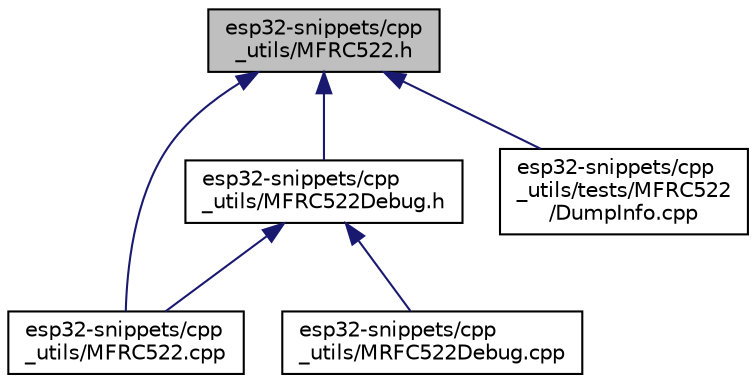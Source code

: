 digraph "esp32-snippets/cpp_utils/MFRC522.h"
{
  edge [fontname="Helvetica",fontsize="10",labelfontname="Helvetica",labelfontsize="10"];
  node [fontname="Helvetica",fontsize="10",shape=record];
  Node5 [label="esp32-snippets/cpp\l_utils/MFRC522.h",height=0.2,width=0.4,color="black", fillcolor="grey75", style="filled", fontcolor="black"];
  Node5 -> Node6 [dir="back",color="midnightblue",fontsize="10",style="solid",fontname="Helvetica"];
  Node6 [label="esp32-snippets/cpp\l_utils/MFRC522.cpp",height=0.2,width=0.4,color="black", fillcolor="white", style="filled",URL="$_m_f_r_c522_8cpp.html"];
  Node5 -> Node7 [dir="back",color="midnightblue",fontsize="10",style="solid",fontname="Helvetica"];
  Node7 [label="esp32-snippets/cpp\l_utils/MFRC522Debug.h",height=0.2,width=0.4,color="black", fillcolor="white", style="filled",URL="$_m_f_r_c522_debug_8h.html"];
  Node7 -> Node6 [dir="back",color="midnightblue",fontsize="10",style="solid",fontname="Helvetica"];
  Node7 -> Node8 [dir="back",color="midnightblue",fontsize="10",style="solid",fontname="Helvetica"];
  Node8 [label="esp32-snippets/cpp\l_utils/MRFC522Debug.cpp",height=0.2,width=0.4,color="black", fillcolor="white", style="filled",URL="$_m_r_f_c522_debug_8cpp.html"];
  Node5 -> Node9 [dir="back",color="midnightblue",fontsize="10",style="solid",fontname="Helvetica"];
  Node9 [label="esp32-snippets/cpp\l_utils/tests/MFRC522\l/DumpInfo.cpp",height=0.2,width=0.4,color="black", fillcolor="white", style="filled",URL="$_dump_info_8cpp.html"];
}
